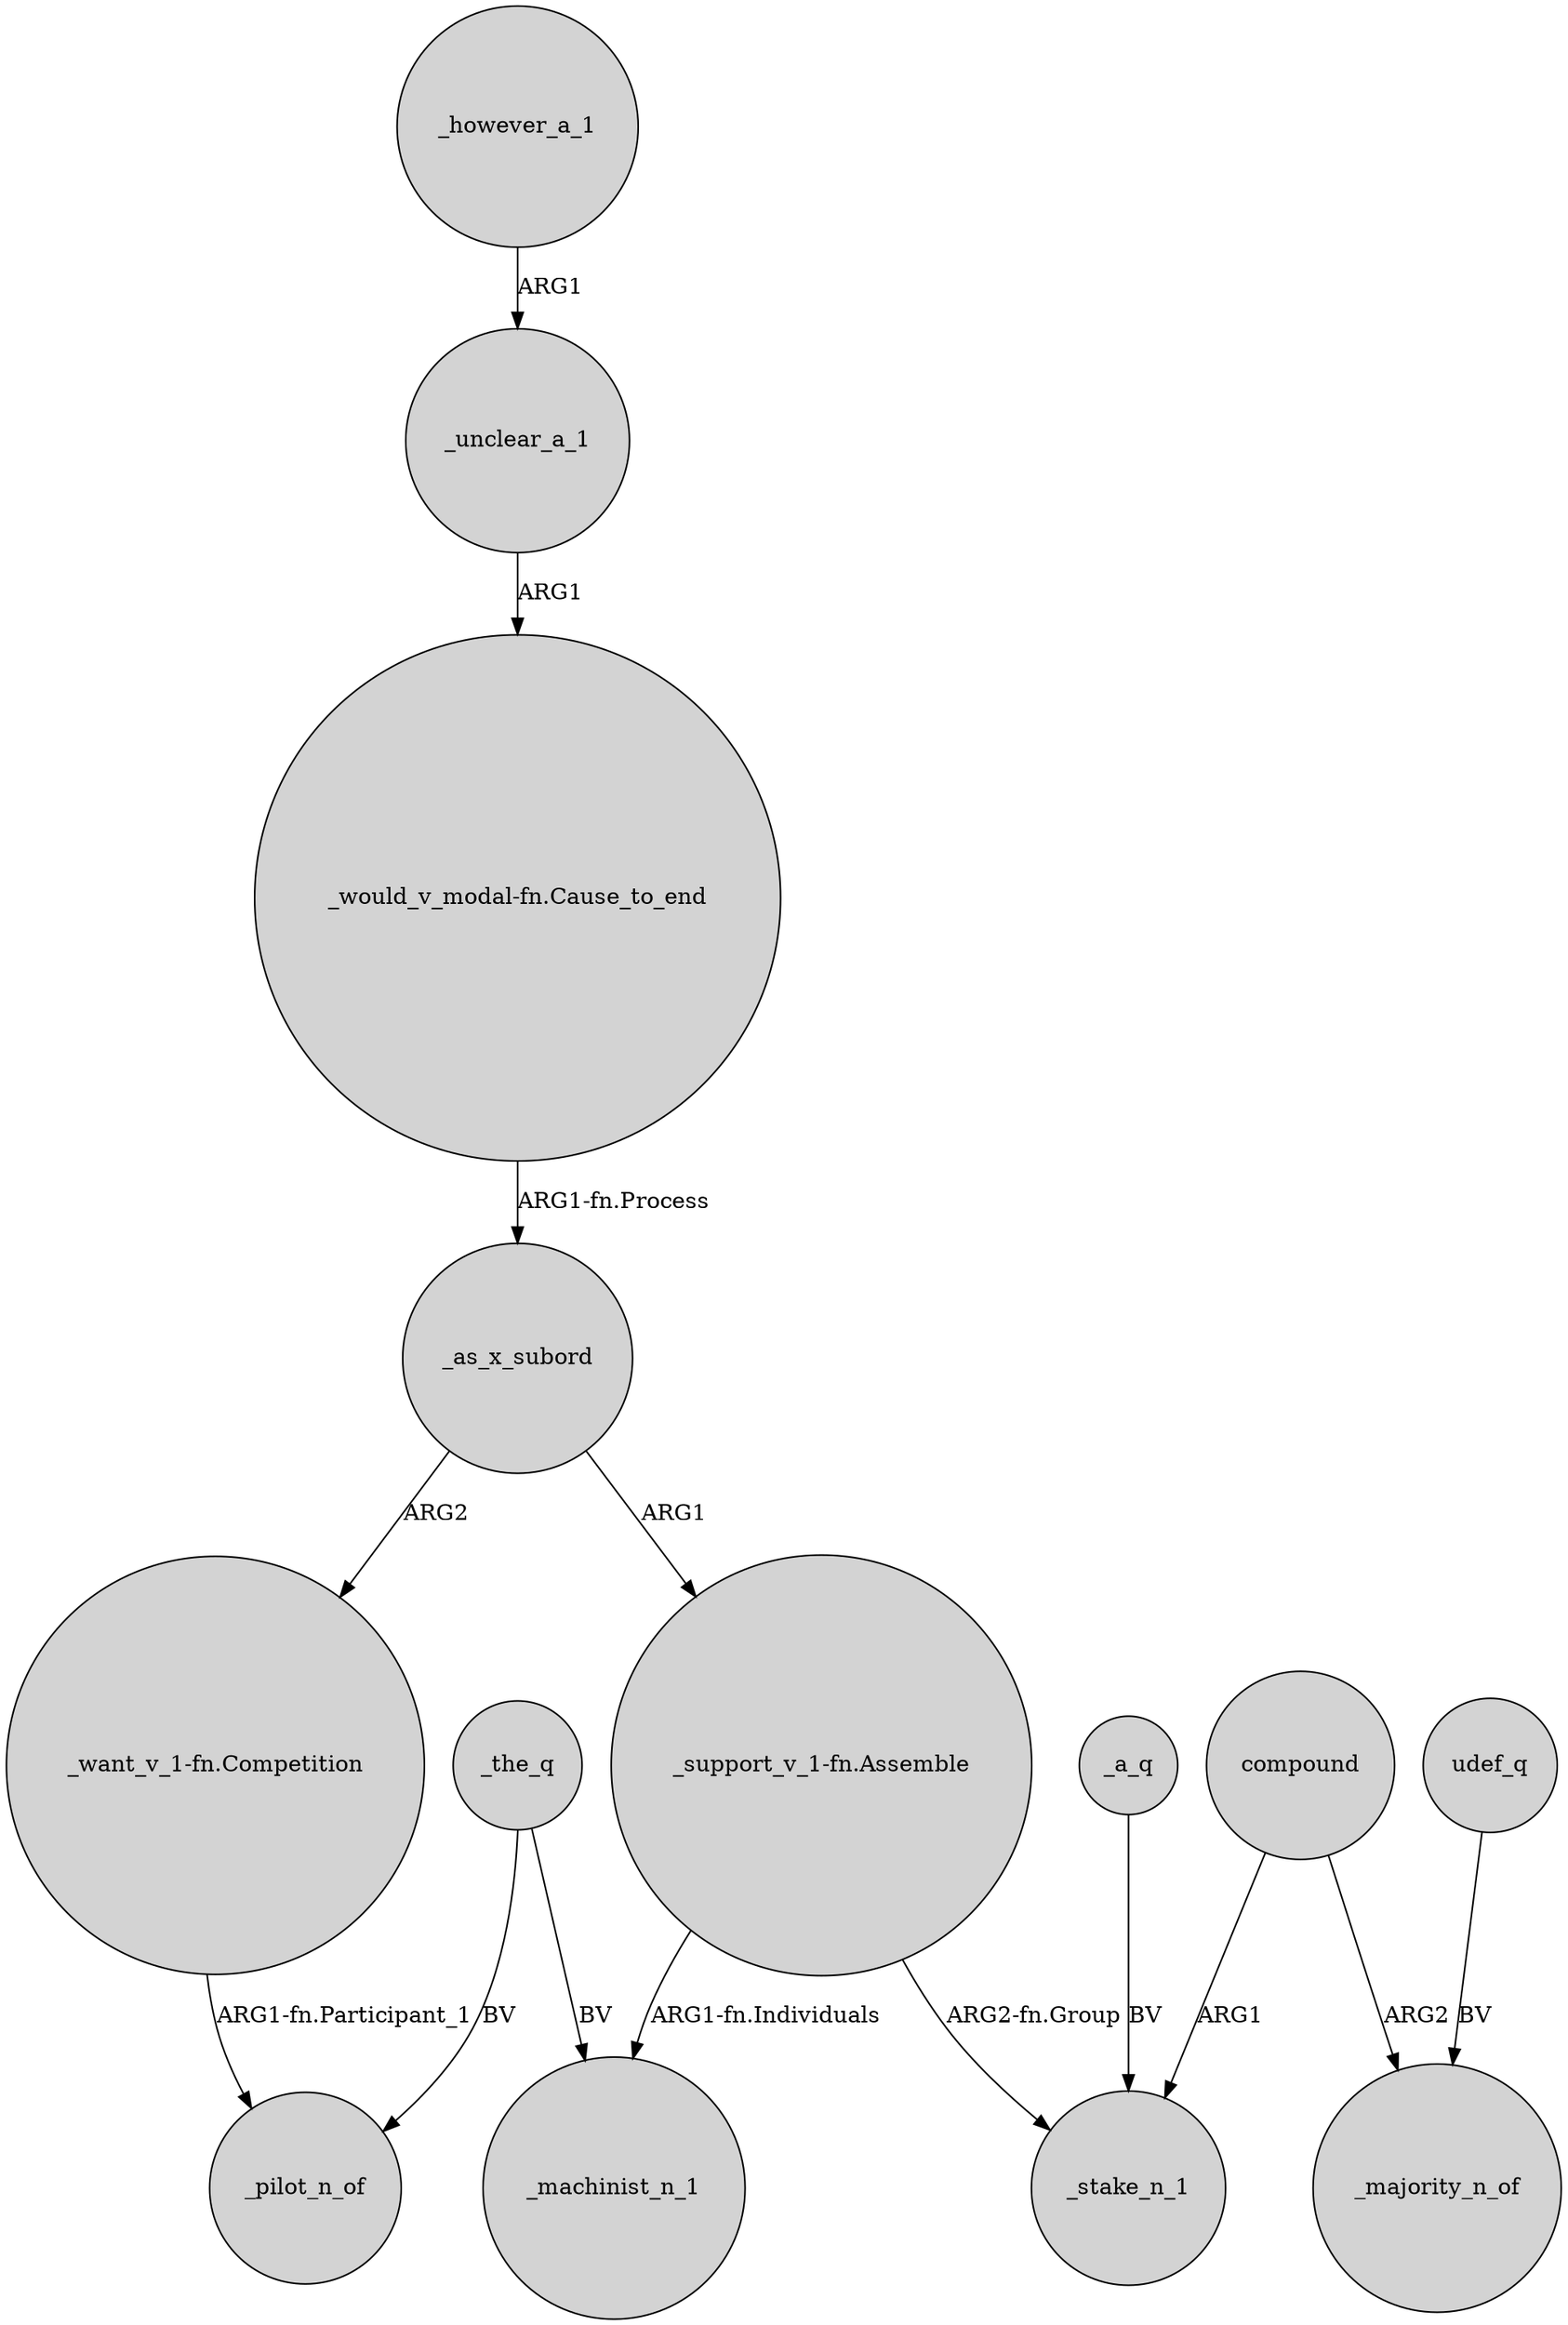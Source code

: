 digraph {
	node [shape=circle style=filled]
	"_would_v_modal-fn.Cause_to_end" -> _as_x_subord [label="ARG1-fn.Process"]
	_as_x_subord -> "_want_v_1-fn.Competition" [label=ARG2]
	"_support_v_1-fn.Assemble" -> _machinist_n_1 [label="ARG1-fn.Individuals"]
	"_support_v_1-fn.Assemble" -> _stake_n_1 [label="ARG2-fn.Group"]
	compound -> _stake_n_1 [label=ARG1]
	compound -> _majority_n_of [label=ARG2]
	"_want_v_1-fn.Competition" -> _pilot_n_of [label="ARG1-fn.Participant_1"]
	_however_a_1 -> _unclear_a_1 [label=ARG1]
	_the_q -> _machinist_n_1 [label=BV]
	udef_q -> _majority_n_of [label=BV]
	_unclear_a_1 -> "_would_v_modal-fn.Cause_to_end" [label=ARG1]
	_the_q -> _pilot_n_of [label=BV]
	_a_q -> _stake_n_1 [label=BV]
	_as_x_subord -> "_support_v_1-fn.Assemble" [label=ARG1]
}
